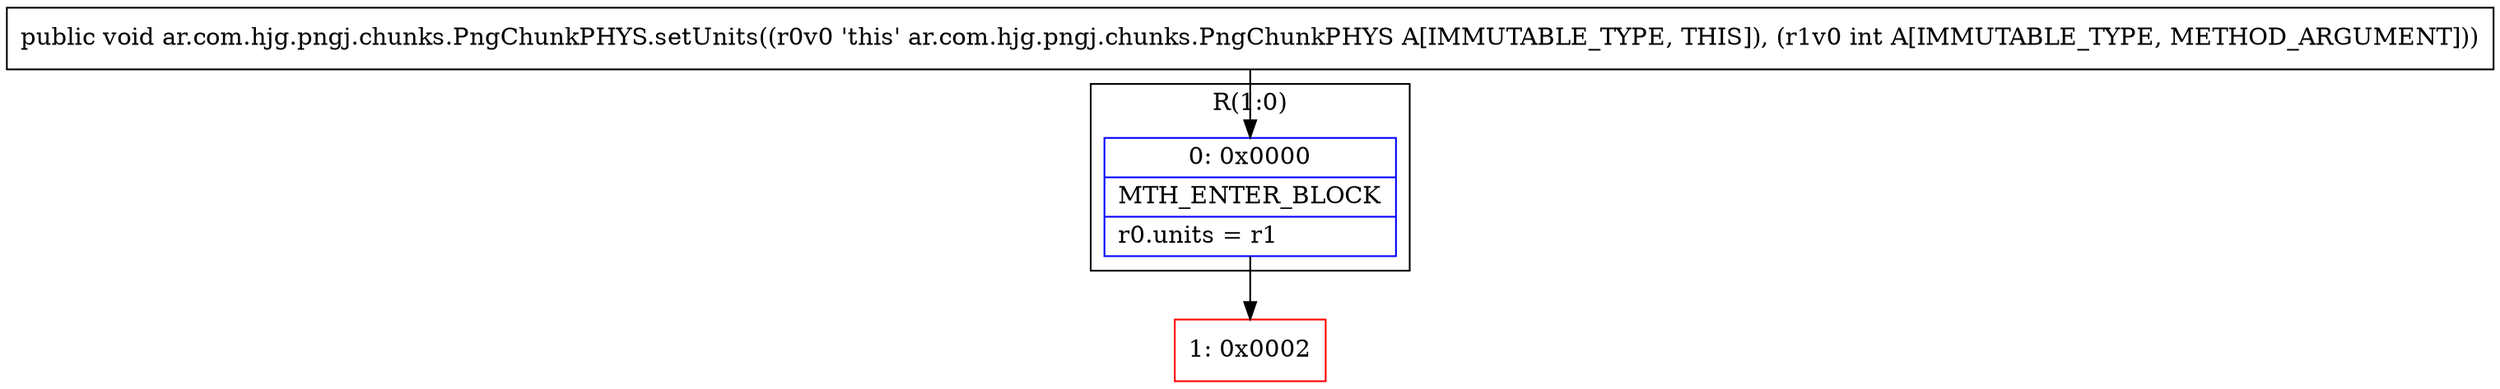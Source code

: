 digraph "CFG forar.com.hjg.pngj.chunks.PngChunkPHYS.setUnits(I)V" {
subgraph cluster_Region_183875051 {
label = "R(1:0)";
node [shape=record,color=blue];
Node_0 [shape=record,label="{0\:\ 0x0000|MTH_ENTER_BLOCK\l|r0.units = r1\l}"];
}
Node_1 [shape=record,color=red,label="{1\:\ 0x0002}"];
MethodNode[shape=record,label="{public void ar.com.hjg.pngj.chunks.PngChunkPHYS.setUnits((r0v0 'this' ar.com.hjg.pngj.chunks.PngChunkPHYS A[IMMUTABLE_TYPE, THIS]), (r1v0 int A[IMMUTABLE_TYPE, METHOD_ARGUMENT])) }"];
MethodNode -> Node_0;
Node_0 -> Node_1;
}

